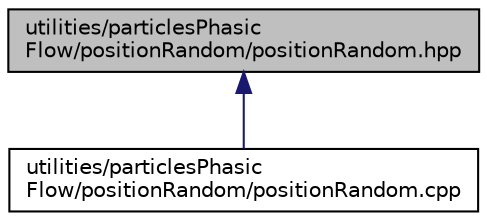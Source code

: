 digraph "utilities/particlesPhasicFlow/positionRandom/positionRandom.hpp"
{
 // LATEX_PDF_SIZE
  edge [fontname="Helvetica",fontsize="10",labelfontname="Helvetica",labelfontsize="10"];
  node [fontname="Helvetica",fontsize="10",shape=record];
  Node1 [label="utilities/particlesPhasic\lFlow/positionRandom/positionRandom.hpp",height=0.2,width=0.4,color="black", fillcolor="grey75", style="filled", fontcolor="black",tooltip=" "];
  Node1 -> Node2 [dir="back",color="midnightblue",fontsize="10",style="solid",fontname="Helvetica"];
  Node2 [label="utilities/particlesPhasic\lFlow/positionRandom/positionRandom.cpp",height=0.2,width=0.4,color="black", fillcolor="white", style="filled",URL="$positionRandom_8cpp.html",tooltip=" "];
}
